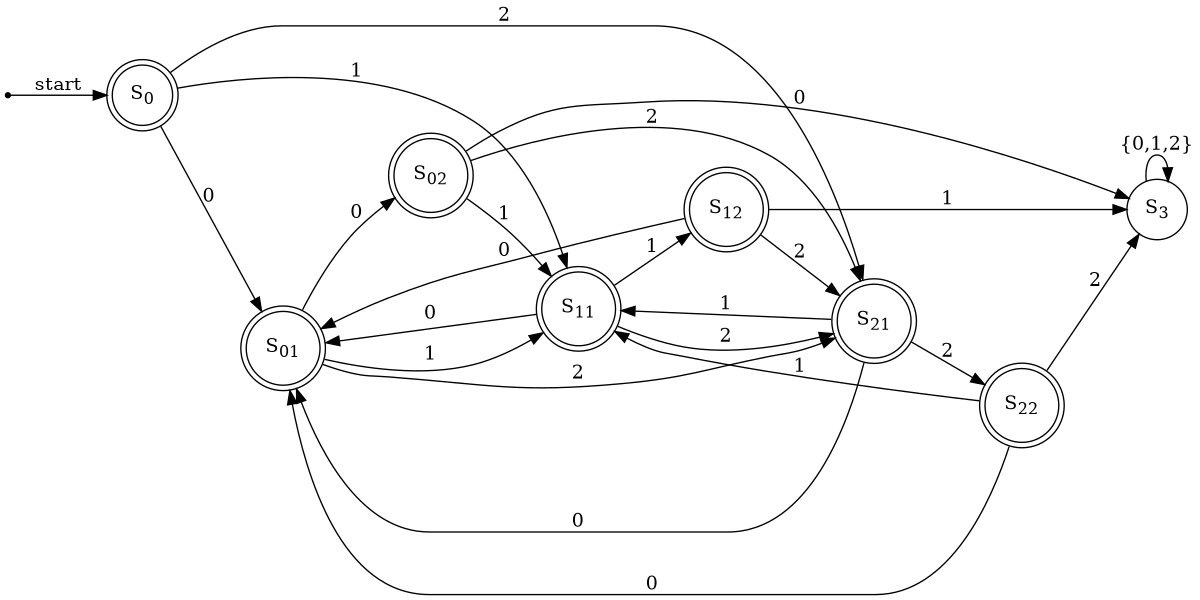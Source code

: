 digraph A {
  rankdir = LR;
  size    = "8,5";

  node[shape = point];        start;
  node[shape = doublecircle]; S0  [label = <S<SUB>0</SUB>>];
  node[shape = doublecircle]; S01 [label = <S<SUB>01</SUB>>];
  node[shape = doublecircle]; S02 [label = <S<SUB>02</SUB>>];
  node[shape = doublecircle]; S11 [label = <S<SUB>11</SUB>>];
  node[shape = doublecircle]; S12 [label = <S<SUB>12</SUB>>];
  node[shape = doublecircle]; S21 [label = <S<SUB>21</SUB>>];
  node[shape = doublecircle]; S22 [label = <S<SUB>22</SUB>>];
  node[shape = circle];       S3  [label = <S<SUB>3</SUB>>];

  start -> S0  [label = "start"];

  S0    -> S01 [label = "0"];
  S0    -> S11 [label = "1"];
  S0    -> S21 [label = "2"];

  S01   -> S02 [label = "0"];
  S01   -> S11 [label = "1"];
  S01   -> S21 [label = "2"];

  S11   -> S01 [label = "0"];
  S11   -> S12 [label = "1"];
  S11   -> S21 [label = "2"; minlen=0.25];

  S21   -> S01 [label = "0"];
  S21   -> S11 [label = "1"; minlen=0.25];
  S21   -> S22 [label = "2"];

  S02   -> S3  [label = "0"];
  S02   -> S11 [label = "1"];
  S02   -> S21 [label = "2"];

  S12   -> S01 [label = "0"];
  S12   -> S3  [label = "1"];
  S12   -> S21 [label = "2"];

  S22   -> S01 [label = "0"];
  S22   -> S11 [label = "1"];
  S22   -> S3  [label = "2"];

  S3    -> S3  [label = "{0,1,2}"];
}
